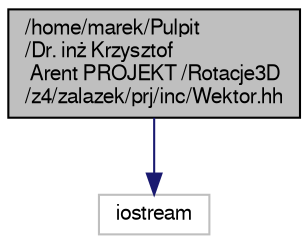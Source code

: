 digraph "/home/marek/Pulpit/Dr. inż Krzysztof Arent PROJEKT /Rotacje3D/z4/zalazek/prj/inc/Wektor.hh"
{
 // LATEX_PDF_SIZE
  edge [fontname="FreeSans",fontsize="10",labelfontname="FreeSans",labelfontsize="10"];
  node [fontname="FreeSans",fontsize="10",shape=record];
  Node1 [label="/home/marek/Pulpit\l/Dr. inż Krzysztof\l Arent PROJEKT /Rotacje3D\l/z4/zalazek/prj/inc/Wektor.hh",height=0.2,width=0.4,color="black", fillcolor="grey75", style="filled", fontcolor="black",tooltip="Ten plik powinien zawierać definicję szablonu Wektor<>"];
  Node1 -> Node2 [color="midnightblue",fontsize="10",style="solid",fontname="FreeSans"];
  Node2 [label="iostream",height=0.2,width=0.4,color="grey75", fillcolor="white", style="filled",tooltip=" "];
}
